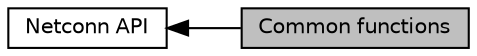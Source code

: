 digraph "Common functions"
{
  edge [fontname="Helvetica",fontsize="10",labelfontname="Helvetica",labelfontsize="10"];
  node [fontname="Helvetica",fontsize="10",shape=box];
  rankdir=LR;
  Node2 [label="Netconn API",height=0.2,width=0.4,color="black", fillcolor="white", style="filled",URL="$group__netconn.html",tooltip=" "];
  Node1 [label="Common functions",height=0.2,width=0.4,color="black", fillcolor="grey75", style="filled", fontcolor="black",tooltip=" "];
  Node2->Node1 [shape=plaintext, dir="back", style="solid"];
}
